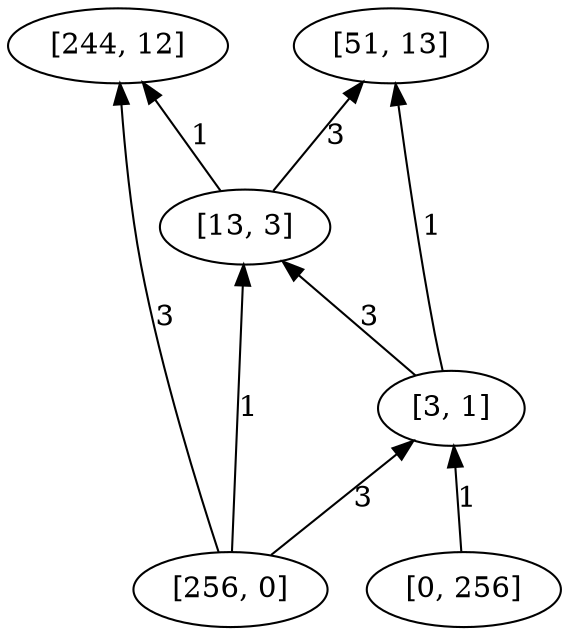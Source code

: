 digraph "DD" { 
rankdir = "BT" 
graph [ ordering = "out"];
5001 -> 1[label = "3"];
5001 -> 3[label = "1"];
5001 -> 4[label = "3"];
5002 -> 4[label = "1"];
3 -> 1[label = "1"];
3 -> 2[label = "3"];
4 -> 2[label = "1"];
4 -> 3[label = "3"];
5001 [label = "[256, 0]",  shape = oval]
5002 [label = "[0, 256]",  shape = oval]
1 [label = "[244, 12]",  shape = oval]
2 [label = "[51, 13]",  shape = oval]
3 [label = "[13, 3]",  shape = oval]
4 [label = "[3, 1]",  shape = oval]
}
